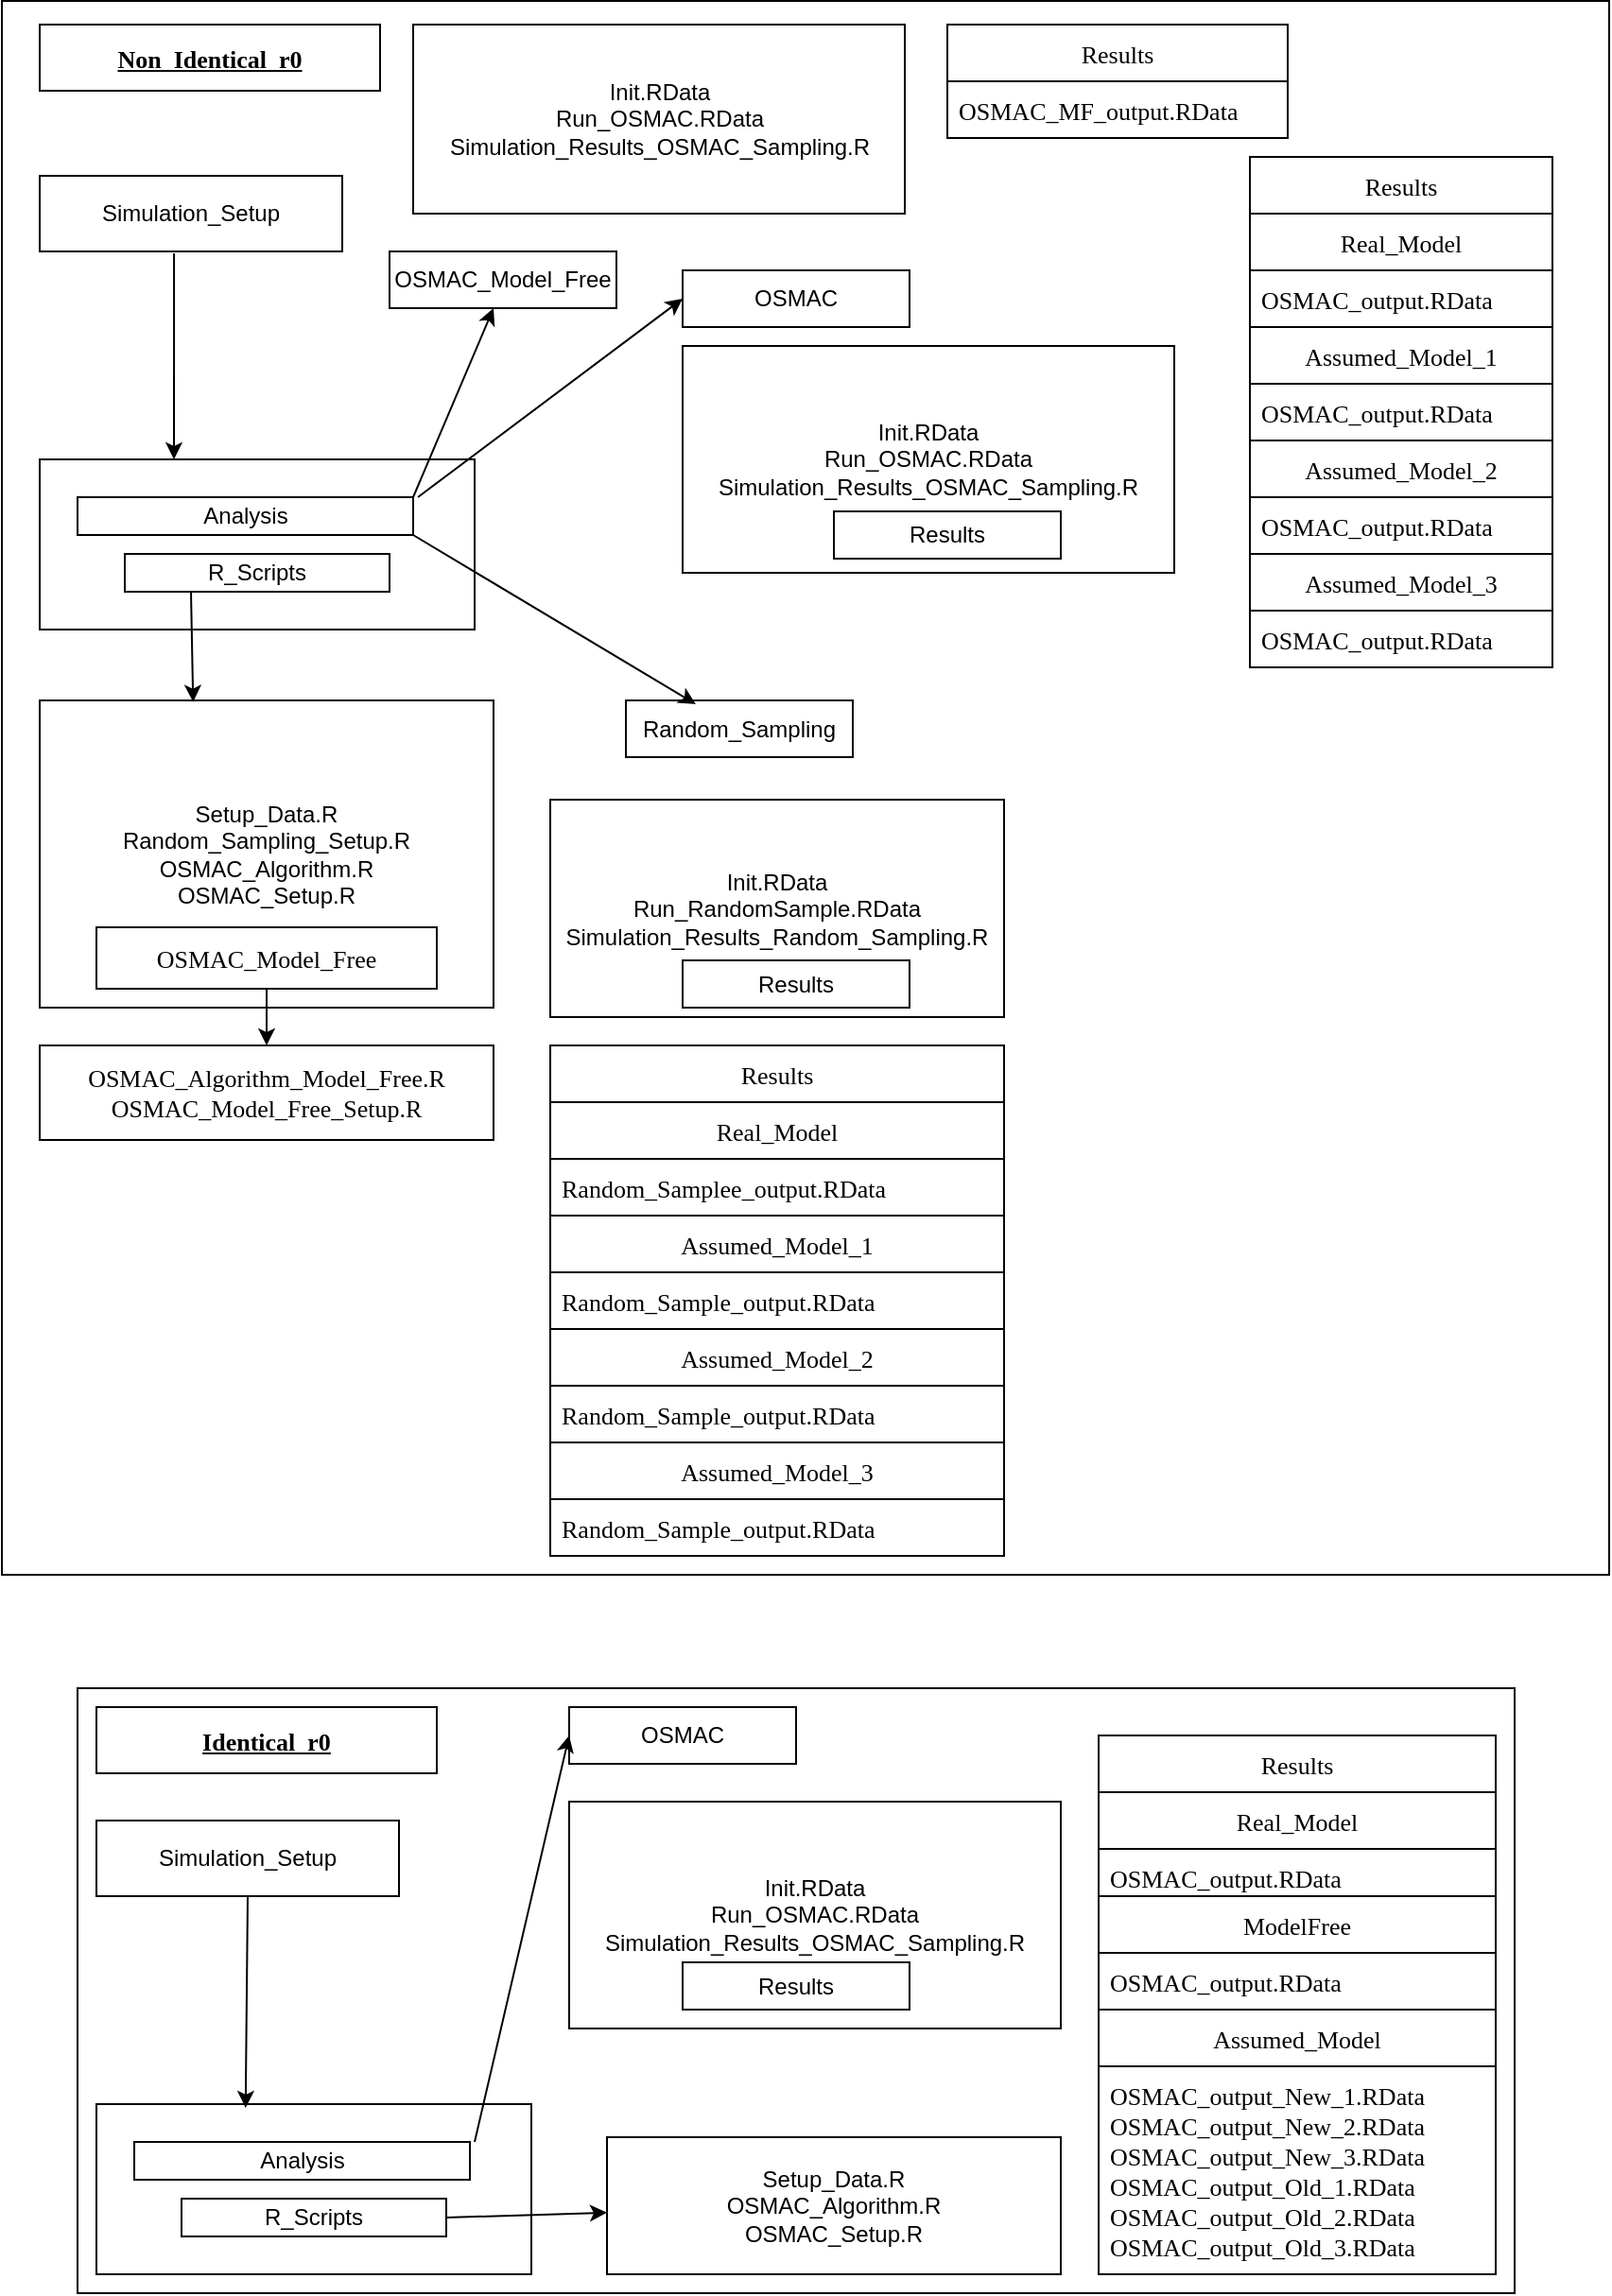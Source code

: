 <mxfile version="21.0.2" type="device"><diagram id="eTxlVo113i-4z6DS0VtG" name="Page-1"><mxGraphModel dx="1434" dy="696" grid="1" gridSize="10" guides="1" tooltips="1" connect="1" arrows="1" fold="1" page="1" pageScale="1" pageWidth="850" pageHeight="1400" math="0" shadow="0"><root><mxCell id="0"/><mxCell id="1" parent="0"/><mxCell id="-QcLvJNcaMYjWLUDeBEf-104" value="" style="rounded=0;whiteSpace=wrap;html=1;fontFamily=Verdana;fontSize=13;fontColor=#000000;" parent="1" vertex="1"><mxGeometry x="260" y="1020" width="760" height="320" as="geometry"/></mxCell><mxCell id="-QcLvJNcaMYjWLUDeBEf-103" value="" style="rounded=0;whiteSpace=wrap;html=1;fontFamily=Verdana;fontSize=13;fontColor=#000000;" parent="1" vertex="1"><mxGeometry x="220" y="127.5" width="850" height="832.5" as="geometry"/></mxCell><mxCell id="CcacGa60HqnTjfiuCAjq-41" value="&lt;br&gt;&lt;br&gt;" style="rounded=0;whiteSpace=wrap;html=1;" parent="1" vertex="1"><mxGeometry x="240" y="370" width="230" height="90" as="geometry"/></mxCell><mxCell id="CcacGa60HqnTjfiuCAjq-39" value="Simulation_Setup" style="rounded=0;whiteSpace=wrap;html=1;" parent="1" vertex="1"><mxGeometry x="240" y="220" width="160" height="40" as="geometry"/></mxCell><mxCell id="CcacGa60HqnTjfiuCAjq-42" value="&lt;span style=&quot;white-space: normal&quot;&gt;R_Scripts&lt;/span&gt;" style="rounded=0;whiteSpace=wrap;html=1;" parent="1" vertex="1"><mxGeometry x="285" y="420" width="140" height="20" as="geometry"/></mxCell><mxCell id="CcacGa60HqnTjfiuCAjq-47" value="Analysis" style="rounded=0;whiteSpace=wrap;html=1;" parent="1" vertex="1"><mxGeometry x="260" y="390" width="177.5" height="20" as="geometry"/></mxCell><mxCell id="CcacGa60HqnTjfiuCAjq-53" value="Setup_Data.R&lt;br&gt;Random_Sampling_Setup.R&lt;br&gt;OSMAC_Algorithm.R&lt;br&gt;OSMAC_Setup.R" style="rounded=0;whiteSpace=wrap;html=1;" parent="1" vertex="1"><mxGeometry x="240" y="497.5" width="240" height="162.5" as="geometry"/></mxCell><mxCell id="CcacGa60HqnTjfiuCAjq-56" value="" style="endArrow=classic;html=1;entryX=0.338;entryY=0.005;entryDx=0;entryDy=0;entryPerimeter=0;exitX=0.25;exitY=1;exitDx=0;exitDy=0;" parent="1" source="CcacGa60HqnTjfiuCAjq-42" target="CcacGa60HqnTjfiuCAjq-53" edge="1"><mxGeometry width="50" height="50" relative="1" as="geometry"><mxPoint x="267.5" y="504.5" as="sourcePoint"/><mxPoint x="318" y="505" as="targetPoint"/></mxGeometry></mxCell><mxCell id="CcacGa60HqnTjfiuCAjq-100" value="Random_Sampling" style="rounded=0;whiteSpace=wrap;html=1;" parent="1" vertex="1"><mxGeometry x="550" y="497.5" width="120" height="30" as="geometry"/></mxCell><mxCell id="CcacGa60HqnTjfiuCAjq-102" value="OSMAC" style="rounded=0;whiteSpace=wrap;html=1;" parent="1" vertex="1"><mxGeometry x="580" y="270" width="120" height="30" as="geometry"/></mxCell><mxCell id="CcacGa60HqnTjfiuCAjq-103" value="Init.RData&lt;br&gt;Run_RandomSample.RData&lt;br&gt;Simulation_Results_Random_Sampling.R" style="rounded=0;whiteSpace=wrap;html=1;" parent="1" vertex="1"><mxGeometry x="510" y="550" width="240" height="115" as="geometry"/></mxCell><mxCell id="CcacGa60HqnTjfiuCAjq-105" value="Results" style="rounded=0;whiteSpace=wrap;html=1;" parent="1" vertex="1"><mxGeometry x="580" y="635" width="120" height="25" as="geometry"/></mxCell><mxCell id="CcacGa60HqnTjfiuCAjq-107" value="Init.RData&lt;br&gt;Run_OSMAC.RData&lt;br&gt;Simulation_Results_OSMAC_Sampling.R" style="rounded=0;whiteSpace=wrap;html=1;" parent="1" vertex="1"><mxGeometry x="580" y="310" width="260" height="120" as="geometry"/></mxCell><mxCell id="CcacGa60HqnTjfiuCAjq-109" value="Results" style="rounded=0;whiteSpace=wrap;html=1;" parent="1" vertex="1"><mxGeometry x="660" y="397.5" width="120" height="25" as="geometry"/></mxCell><mxCell id="CcacGa60HqnTjfiuCAjq-115" value="" style="endArrow=classic;html=1;exitX=1;exitY=1;exitDx=0;exitDy=0;entryX=0.308;entryY=0.067;entryDx=0;entryDy=0;entryPerimeter=0;" parent="1" source="CcacGa60HqnTjfiuCAjq-47" target="CcacGa60HqnTjfiuCAjq-100" edge="1"><mxGeometry width="50" height="50" relative="1" as="geometry"><mxPoint x="606.96" y="423" as="sourcePoint"/><mxPoint x="710" y="480" as="targetPoint"/></mxGeometry></mxCell><mxCell id="CcacGa60HqnTjfiuCAjq-117" value="" style="endArrow=classic;html=1;entryX=0;entryY=0.5;entryDx=0;entryDy=0;" parent="1" target="CcacGa60HqnTjfiuCAjq-102" edge="1"><mxGeometry width="50" height="50" relative="1" as="geometry"><mxPoint x="440" y="390" as="sourcePoint"/><mxPoint x="1158.88" y="507" as="targetPoint"/><Array as="points"/></mxGeometry></mxCell><mxCell id="-QcLvJNcaMYjWLUDeBEf-1" value="&lt;b&gt;&lt;u&gt;Non_Identical_r0&lt;/u&gt;&lt;/b&gt;" style="rounded=0;whiteSpace=wrap;html=1;fontFamily=Verdana;fontSize=13;fontColor=#000000;" parent="1" vertex="1"><mxGeometry x="240" y="140" width="180" height="35" as="geometry"/></mxCell><mxCell id="-QcLvJNcaMYjWLUDeBEf-2" value="OSMAC_Model_Free" style="rounded=0;whiteSpace=wrap;html=1;fontFamily=Verdana;fontSize=13;fontColor=#000000;" parent="1" vertex="1"><mxGeometry x="270" y="617.5" width="180" height="32.5" as="geometry"/></mxCell><mxCell id="-QcLvJNcaMYjWLUDeBEf-3" value="OSMAC_Algorithm_Model_Free.R&lt;br&gt;OSMAC_Model_Free_Setup.R" style="rounded=0;whiteSpace=wrap;html=1;fontFamily=Verdana;fontSize=13;fontColor=#000000;" parent="1" vertex="1"><mxGeometry x="240" y="680" width="240" height="50" as="geometry"/></mxCell><mxCell id="-QcLvJNcaMYjWLUDeBEf-4" value="" style="endArrow=classic;html=1;rounded=0;fontFamily=Verdana;fontSize=13;fontColor=#000000;exitX=0.5;exitY=1;exitDx=0;exitDy=0;" parent="1" source="-QcLvJNcaMYjWLUDeBEf-2" edge="1"><mxGeometry width="50" height="50" relative="1" as="geometry"><mxPoint x="310" y="730" as="sourcePoint"/><mxPoint x="360" y="680" as="targetPoint"/></mxGeometry></mxCell><mxCell id="-QcLvJNcaMYjWLUDeBEf-5" value="Results" style="swimlane;fontStyle=0;childLayout=stackLayout;horizontal=1;startSize=30;horizontalStack=0;resizeParent=1;resizeParentMax=0;resizeLast=0;collapsible=1;marginBottom=0;fontFamily=Verdana;fontSize=13;fontColor=#000000;" parent="1" vertex="1"><mxGeometry x="510" y="680" width="240" height="90" as="geometry"/></mxCell><mxCell id="-QcLvJNcaMYjWLUDeBEf-9" value="Real_Model" style="swimlane;fontStyle=0;childLayout=stackLayout;horizontal=1;startSize=30;horizontalStack=0;resizeParent=1;resizeParentMax=0;resizeLast=0;collapsible=1;marginBottom=0;fontFamily=Verdana;fontSize=13;fontColor=#000000;" parent="-QcLvJNcaMYjWLUDeBEf-5" vertex="1"><mxGeometry y="30" width="240" height="60" as="geometry"/></mxCell><mxCell id="-QcLvJNcaMYjWLUDeBEf-10" value="Random_Samplee_output.RData" style="text;strokeColor=none;fillColor=none;align=left;verticalAlign=middle;spacingLeft=4;spacingRight=4;overflow=hidden;points=[[0,0.5],[1,0.5]];portConstraint=eastwest;rotatable=0;fontFamily=Verdana;fontSize=13;fontColor=#000000;" parent="-QcLvJNcaMYjWLUDeBEf-9" vertex="1"><mxGeometry y="30" width="240" height="30" as="geometry"/></mxCell><mxCell id="-QcLvJNcaMYjWLUDeBEf-13" value="Assumed_Model_1" style="swimlane;fontStyle=0;childLayout=stackLayout;horizontal=1;startSize=30;horizontalStack=0;resizeParent=1;resizeParentMax=0;resizeLast=0;collapsible=1;marginBottom=0;fontFamily=Verdana;fontSize=13;fontColor=#000000;" parent="1" vertex="1"><mxGeometry x="510" y="770" width="240" height="60" as="geometry"/></mxCell><mxCell id="-QcLvJNcaMYjWLUDeBEf-14" value="Random_Sample_output.RData" style="text;strokeColor=none;fillColor=none;align=left;verticalAlign=middle;spacingLeft=4;spacingRight=4;overflow=hidden;points=[[0,0.5],[1,0.5]];portConstraint=eastwest;rotatable=0;fontFamily=Verdana;fontSize=13;fontColor=#000000;" parent="-QcLvJNcaMYjWLUDeBEf-13" vertex="1"><mxGeometry y="30" width="240" height="30" as="geometry"/></mxCell><mxCell id="-QcLvJNcaMYjWLUDeBEf-15" value="Assumed_Model_2" style="swimlane;fontStyle=0;childLayout=stackLayout;horizontal=1;startSize=30;horizontalStack=0;resizeParent=1;resizeParentMax=0;resizeLast=0;collapsible=1;marginBottom=0;fontFamily=Verdana;fontSize=13;fontColor=#000000;" parent="1" vertex="1"><mxGeometry x="510" y="830" width="240" height="60" as="geometry"/></mxCell><mxCell id="-QcLvJNcaMYjWLUDeBEf-16" value="Random_Sample_output.RData" style="text;strokeColor=none;fillColor=none;align=left;verticalAlign=middle;spacingLeft=4;spacingRight=4;overflow=hidden;points=[[0,0.5],[1,0.5]];portConstraint=eastwest;rotatable=0;fontFamily=Verdana;fontSize=13;fontColor=#000000;" parent="-QcLvJNcaMYjWLUDeBEf-15" vertex="1"><mxGeometry y="30" width="240" height="30" as="geometry"/></mxCell><mxCell id="-QcLvJNcaMYjWLUDeBEf-17" value="Assumed_Model_3" style="swimlane;fontStyle=0;childLayout=stackLayout;horizontal=1;startSize=30;horizontalStack=0;resizeParent=1;resizeParentMax=0;resizeLast=0;collapsible=1;marginBottom=0;fontFamily=Verdana;fontSize=13;fontColor=#000000;" parent="1" vertex="1"><mxGeometry x="510" y="890" width="240" height="60" as="geometry"/></mxCell><mxCell id="-QcLvJNcaMYjWLUDeBEf-18" value="Random_Sample_output.RData" style="text;strokeColor=none;fillColor=none;align=left;verticalAlign=middle;spacingLeft=4;spacingRight=4;overflow=hidden;points=[[0,0.5],[1,0.5]];portConstraint=eastwest;rotatable=0;fontFamily=Verdana;fontSize=13;fontColor=#000000;" parent="-QcLvJNcaMYjWLUDeBEf-17" vertex="1"><mxGeometry y="30" width="240" height="30" as="geometry"/></mxCell><mxCell id="-QcLvJNcaMYjWLUDeBEf-29" value="Results" style="swimlane;fontStyle=0;childLayout=stackLayout;horizontal=1;startSize=30;horizontalStack=0;resizeParent=1;resizeParentMax=0;resizeLast=0;collapsible=1;marginBottom=0;fontFamily=Verdana;fontSize=13;fontColor=#000000;" parent="1" vertex="1"><mxGeometry x="880" y="210" width="160" height="90" as="geometry"/></mxCell><mxCell id="-QcLvJNcaMYjWLUDeBEf-30" value="Real_Model" style="swimlane;fontStyle=0;childLayout=stackLayout;horizontal=1;startSize=30;horizontalStack=0;resizeParent=1;resizeParentMax=0;resizeLast=0;collapsible=1;marginBottom=0;fontFamily=Verdana;fontSize=13;fontColor=#000000;" parent="-QcLvJNcaMYjWLUDeBEf-29" vertex="1"><mxGeometry y="30" width="160" height="60" as="geometry"/></mxCell><mxCell id="-QcLvJNcaMYjWLUDeBEf-31" value="OSMAC_output.RData" style="text;strokeColor=none;fillColor=none;align=left;verticalAlign=middle;spacingLeft=4;spacingRight=4;overflow=hidden;points=[[0,0.5],[1,0.5]];portConstraint=eastwest;rotatable=0;fontFamily=Verdana;fontSize=13;fontColor=#000000;" parent="-QcLvJNcaMYjWLUDeBEf-30" vertex="1"><mxGeometry y="30" width="160" height="30" as="geometry"/></mxCell><mxCell id="-QcLvJNcaMYjWLUDeBEf-32" value="Assumed_Model_1" style="swimlane;fontStyle=0;childLayout=stackLayout;horizontal=1;startSize=30;horizontalStack=0;resizeParent=1;resizeParentMax=0;resizeLast=0;collapsible=1;marginBottom=0;fontFamily=Verdana;fontSize=13;fontColor=#000000;" parent="1" vertex="1"><mxGeometry x="880" y="300" width="160" height="60" as="geometry"/></mxCell><mxCell id="-QcLvJNcaMYjWLUDeBEf-33" value="OSMAC_output.RData" style="text;strokeColor=none;fillColor=none;align=left;verticalAlign=middle;spacingLeft=4;spacingRight=4;overflow=hidden;points=[[0,0.5],[1,0.5]];portConstraint=eastwest;rotatable=0;fontFamily=Verdana;fontSize=13;fontColor=#000000;" parent="-QcLvJNcaMYjWLUDeBEf-32" vertex="1"><mxGeometry y="30" width="160" height="30" as="geometry"/></mxCell><mxCell id="-QcLvJNcaMYjWLUDeBEf-34" value="Assumed_Model_2" style="swimlane;fontStyle=0;childLayout=stackLayout;horizontal=1;startSize=30;horizontalStack=0;resizeParent=1;resizeParentMax=0;resizeLast=0;collapsible=1;marginBottom=0;fontFamily=Verdana;fontSize=13;fontColor=#000000;" parent="1" vertex="1"><mxGeometry x="880" y="360" width="160" height="60" as="geometry"/></mxCell><mxCell id="-QcLvJNcaMYjWLUDeBEf-35" value="OSMAC_output.RData" style="text;strokeColor=none;fillColor=none;align=left;verticalAlign=middle;spacingLeft=4;spacingRight=4;overflow=hidden;points=[[0,0.5],[1,0.5]];portConstraint=eastwest;rotatable=0;fontFamily=Verdana;fontSize=13;fontColor=#000000;" parent="-QcLvJNcaMYjWLUDeBEf-34" vertex="1"><mxGeometry y="30" width="160" height="30" as="geometry"/></mxCell><mxCell id="-QcLvJNcaMYjWLUDeBEf-36" value="Assumed_Model_3" style="swimlane;fontStyle=0;childLayout=stackLayout;horizontal=1;startSize=30;horizontalStack=0;resizeParent=1;resizeParentMax=0;resizeLast=0;collapsible=1;marginBottom=0;fontFamily=Verdana;fontSize=13;fontColor=#000000;" parent="1" vertex="1"><mxGeometry x="880" y="420" width="160" height="60" as="geometry"/></mxCell><mxCell id="-QcLvJNcaMYjWLUDeBEf-37" value="OSMAC_output.RData" style="text;strokeColor=none;fillColor=none;align=left;verticalAlign=middle;spacingLeft=4;spacingRight=4;overflow=hidden;points=[[0,0.5],[1,0.5]];portConstraint=eastwest;rotatable=0;fontFamily=Verdana;fontSize=13;fontColor=#000000;" parent="-QcLvJNcaMYjWLUDeBEf-36" vertex="1"><mxGeometry y="30" width="160" height="30" as="geometry"/></mxCell><mxCell id="-QcLvJNcaMYjWLUDeBEf-38" value="OSMAC_Model_Free" style="rounded=0;whiteSpace=wrap;html=1;" parent="1" vertex="1"><mxGeometry x="425" y="260" width="120" height="30" as="geometry"/></mxCell><mxCell id="-QcLvJNcaMYjWLUDeBEf-39" value="Init.RData&lt;br&gt;Run_OSMAC.RData&lt;br&gt;Simulation_Results_OSMAC_Sampling.R" style="rounded=0;whiteSpace=wrap;html=1;" parent="1" vertex="1"><mxGeometry x="437.5" y="140" width="260" height="100" as="geometry"/></mxCell><mxCell id="-QcLvJNcaMYjWLUDeBEf-40" value="" style="endArrow=classic;html=1;exitX=0.444;exitY=1.025;exitDx=0;exitDy=0;exitPerimeter=0;" parent="1" edge="1" source="CcacGa60HqnTjfiuCAjq-39"><mxGeometry width="50" height="50" relative="1" as="geometry"><mxPoint x="310" y="330" as="sourcePoint"/><mxPoint x="311" y="370" as="targetPoint"/></mxGeometry></mxCell><mxCell id="-QcLvJNcaMYjWLUDeBEf-42" value="Results" style="swimlane;fontStyle=0;childLayout=stackLayout;horizontal=1;startSize=30;horizontalStack=0;resizeParent=1;resizeParentMax=0;resizeLast=0;collapsible=1;marginBottom=0;fontFamily=Verdana;fontSize=13;fontColor=#000000;" parent="1" vertex="1"><mxGeometry x="720" y="140" width="180" height="60" as="geometry"/></mxCell><mxCell id="-QcLvJNcaMYjWLUDeBEf-43" value="OSMAC_MF_output.RData" style="text;strokeColor=none;fillColor=none;align=left;verticalAlign=middle;spacingLeft=4;spacingRight=4;overflow=hidden;points=[[0,0.5],[1,0.5]];portConstraint=eastwest;rotatable=0;fontFamily=Verdana;fontSize=13;fontColor=#000000;" parent="-QcLvJNcaMYjWLUDeBEf-42" vertex="1"><mxGeometry y="30" width="180" height="30" as="geometry"/></mxCell><mxCell id="-QcLvJNcaMYjWLUDeBEf-44" value="" style="endArrow=classic;html=1;entryX=0;entryY=0.5;entryDx=0;entryDy=0;exitX=1;exitY=0;exitDx=0;exitDy=0;" parent="1" source="CcacGa60HqnTjfiuCAjq-47" edge="1"><mxGeometry width="50" height="50" relative="1" as="geometry"><mxPoint x="340" y="395" as="sourcePoint"/><mxPoint x="480" y="290" as="targetPoint"/><Array as="points"/></mxGeometry></mxCell><mxCell id="-QcLvJNcaMYjWLUDeBEf-46" value="&lt;br&gt;&lt;br&gt;" style="rounded=0;whiteSpace=wrap;html=1;" parent="1" vertex="1"><mxGeometry x="270" y="1240" width="230" height="90" as="geometry"/></mxCell><mxCell id="-QcLvJNcaMYjWLUDeBEf-47" value="Simulation_Setup" style="rounded=0;whiteSpace=wrap;html=1;" parent="1" vertex="1"><mxGeometry x="270" y="1090" width="160" height="40" as="geometry"/></mxCell><mxCell id="-QcLvJNcaMYjWLUDeBEf-49" value="&lt;span style=&quot;white-space: normal&quot;&gt;R_Scripts&lt;/span&gt;" style="rounded=0;whiteSpace=wrap;html=1;" parent="1" vertex="1"><mxGeometry x="315" y="1290" width="140" height="20" as="geometry"/></mxCell><mxCell id="-QcLvJNcaMYjWLUDeBEf-50" value="Analysis" style="rounded=0;whiteSpace=wrap;html=1;" parent="1" vertex="1"><mxGeometry x="290" y="1260" width="177.5" height="20" as="geometry"/></mxCell><mxCell id="-QcLvJNcaMYjWLUDeBEf-51" value="" style="endArrow=classic;html=1;exitX=0.5;exitY=1;exitDx=0;exitDy=0;entryX=0.343;entryY=0.022;entryDx=0;entryDy=0;entryPerimeter=0;" parent="1" source="-QcLvJNcaMYjWLUDeBEf-47" target="-QcLvJNcaMYjWLUDeBEf-46" edge="1"><mxGeometry width="50" height="50" relative="1" as="geometry"><mxPoint x="320" y="1289" as="sourcePoint"/><mxPoint x="350" y="1160" as="targetPoint"/></mxGeometry></mxCell><mxCell id="-QcLvJNcaMYjWLUDeBEf-52" value="Setup_Data.R&lt;br&gt;OSMAC_Algorithm.R&lt;br&gt;OSMAC_Setup.R" style="rounded=0;whiteSpace=wrap;html=1;" parent="1" vertex="1"><mxGeometry x="540" y="1257.5" width="240" height="72.5" as="geometry"/></mxCell><mxCell id="-QcLvJNcaMYjWLUDeBEf-53" value="" style="endArrow=classic;html=1;exitX=1;exitY=0.5;exitDx=0;exitDy=0;" parent="1" source="-QcLvJNcaMYjWLUDeBEf-49" target="-QcLvJNcaMYjWLUDeBEf-52" edge="1"><mxGeometry width="50" height="50" relative="1" as="geometry"><mxPoint x="297.5" y="1374.5" as="sourcePoint"/><mxPoint x="348" y="1375" as="targetPoint"/></mxGeometry></mxCell><mxCell id="-QcLvJNcaMYjWLUDeBEf-56" value="OSMAC" style="rounded=0;whiteSpace=wrap;html=1;" parent="1" vertex="1"><mxGeometry x="520" y="1030" width="120" height="30" as="geometry"/></mxCell><mxCell id="-QcLvJNcaMYjWLUDeBEf-60" value="Init.RData&lt;br&gt;Run_OSMAC.RData&lt;br&gt;Simulation_Results_OSMAC_Sampling.R" style="rounded=0;whiteSpace=wrap;html=1;" parent="1" vertex="1"><mxGeometry x="520" y="1080" width="260" height="120" as="geometry"/></mxCell><mxCell id="-QcLvJNcaMYjWLUDeBEf-62" value="Results" style="rounded=0;whiteSpace=wrap;html=1;" parent="1" vertex="1"><mxGeometry x="580" y="1165" width="120" height="25" as="geometry"/></mxCell><mxCell id="-QcLvJNcaMYjWLUDeBEf-65" value="" style="endArrow=classic;html=1;entryX=0;entryY=0.5;entryDx=0;entryDy=0;" parent="1" target="-QcLvJNcaMYjWLUDeBEf-56" edge="1"><mxGeometry width="50" height="50" relative="1" as="geometry"><mxPoint x="470" y="1260" as="sourcePoint"/><mxPoint x="1188.88" y="1377" as="targetPoint"/><Array as="points"/></mxGeometry></mxCell><mxCell id="-QcLvJNcaMYjWLUDeBEf-66" value="&lt;b&gt;&lt;u&gt;Identical_r0&lt;/u&gt;&lt;/b&gt;" style="rounded=0;whiteSpace=wrap;html=1;fontFamily=Verdana;fontSize=13;fontColor=#000000;" parent="1" vertex="1"><mxGeometry x="270" y="1030" width="180" height="35" as="geometry"/></mxCell><mxCell id="-QcLvJNcaMYjWLUDeBEf-88" value="Results" style="swimlane;fontStyle=0;childLayout=stackLayout;horizontal=1;startSize=30;horizontalStack=0;resizeParent=1;resizeParentMax=0;resizeLast=0;collapsible=1;marginBottom=0;fontFamily=Verdana;fontSize=13;fontColor=#000000;" parent="1" vertex="1"><mxGeometry x="800" y="1045" width="210" height="90" as="geometry"/></mxCell><mxCell id="-QcLvJNcaMYjWLUDeBEf-89" value="Real_Model" style="swimlane;fontStyle=0;childLayout=stackLayout;horizontal=1;startSize=30;horizontalStack=0;resizeParent=1;resizeParentMax=0;resizeLast=0;collapsible=1;marginBottom=0;fontFamily=Verdana;fontSize=13;fontColor=#000000;" parent="-QcLvJNcaMYjWLUDeBEf-88" vertex="1"><mxGeometry y="30" width="210" height="60" as="geometry"/></mxCell><mxCell id="-QcLvJNcaMYjWLUDeBEf-90" value="OSMAC_output.RData" style="text;strokeColor=none;fillColor=none;align=left;verticalAlign=middle;spacingLeft=4;spacingRight=4;overflow=hidden;points=[[0,0.5],[1,0.5]];portConstraint=eastwest;rotatable=0;fontFamily=Verdana;fontSize=13;fontColor=#000000;" parent="-QcLvJNcaMYjWLUDeBEf-89" vertex="1"><mxGeometry y="30" width="210" height="30" as="geometry"/></mxCell><mxCell id="-QcLvJNcaMYjWLUDeBEf-91" value="ModelFree" style="swimlane;fontStyle=0;childLayout=stackLayout;horizontal=1;startSize=30;horizontalStack=0;resizeParent=1;resizeParentMax=0;resizeLast=0;collapsible=1;marginBottom=0;fontFamily=Verdana;fontSize=13;fontColor=#000000;" parent="1" vertex="1"><mxGeometry x="800" y="1130" width="210" height="60" as="geometry"/></mxCell><mxCell id="-QcLvJNcaMYjWLUDeBEf-92" value="OSMAC_output.RData" style="text;strokeColor=none;fillColor=none;align=left;verticalAlign=middle;spacingLeft=4;spacingRight=4;overflow=hidden;points=[[0,0.5],[1,0.5]];portConstraint=eastwest;rotatable=0;fontFamily=Verdana;fontSize=13;fontColor=#000000;" parent="-QcLvJNcaMYjWLUDeBEf-91" vertex="1"><mxGeometry y="30" width="210" height="30" as="geometry"/></mxCell><mxCell id="-QcLvJNcaMYjWLUDeBEf-93" value="Assumed_Model" style="swimlane;fontStyle=0;childLayout=stackLayout;horizontal=1;startSize=30;horizontalStack=0;resizeParent=1;resizeParentMax=0;resizeLast=0;collapsible=1;marginBottom=0;fontFamily=Verdana;fontSize=13;fontColor=#000000;" parent="1" vertex="1"><mxGeometry x="800" y="1190" width="210" height="140" as="geometry"/></mxCell><mxCell id="-QcLvJNcaMYjWLUDeBEf-94" value="OSMAC_output_New_1.RData&#10;OSMAC_output_New_2.RData&#10;OSMAC_output_New_3.RData&#10;OSMAC_output_Old_1.RData&#10;OSMAC_output_Old_2.RData&#10;OSMAC_output_Old_3.RData" style="text;strokeColor=none;fillColor=none;align=left;verticalAlign=middle;spacingLeft=4;spacingRight=4;overflow=hidden;points=[[0,0.5],[1,0.5]];portConstraint=eastwest;rotatable=0;fontFamily=Verdana;fontSize=13;fontColor=#000000;" parent="-QcLvJNcaMYjWLUDeBEf-93" vertex="1"><mxGeometry y="30" width="210" height="110" as="geometry"/></mxCell></root></mxGraphModel></diagram></mxfile>